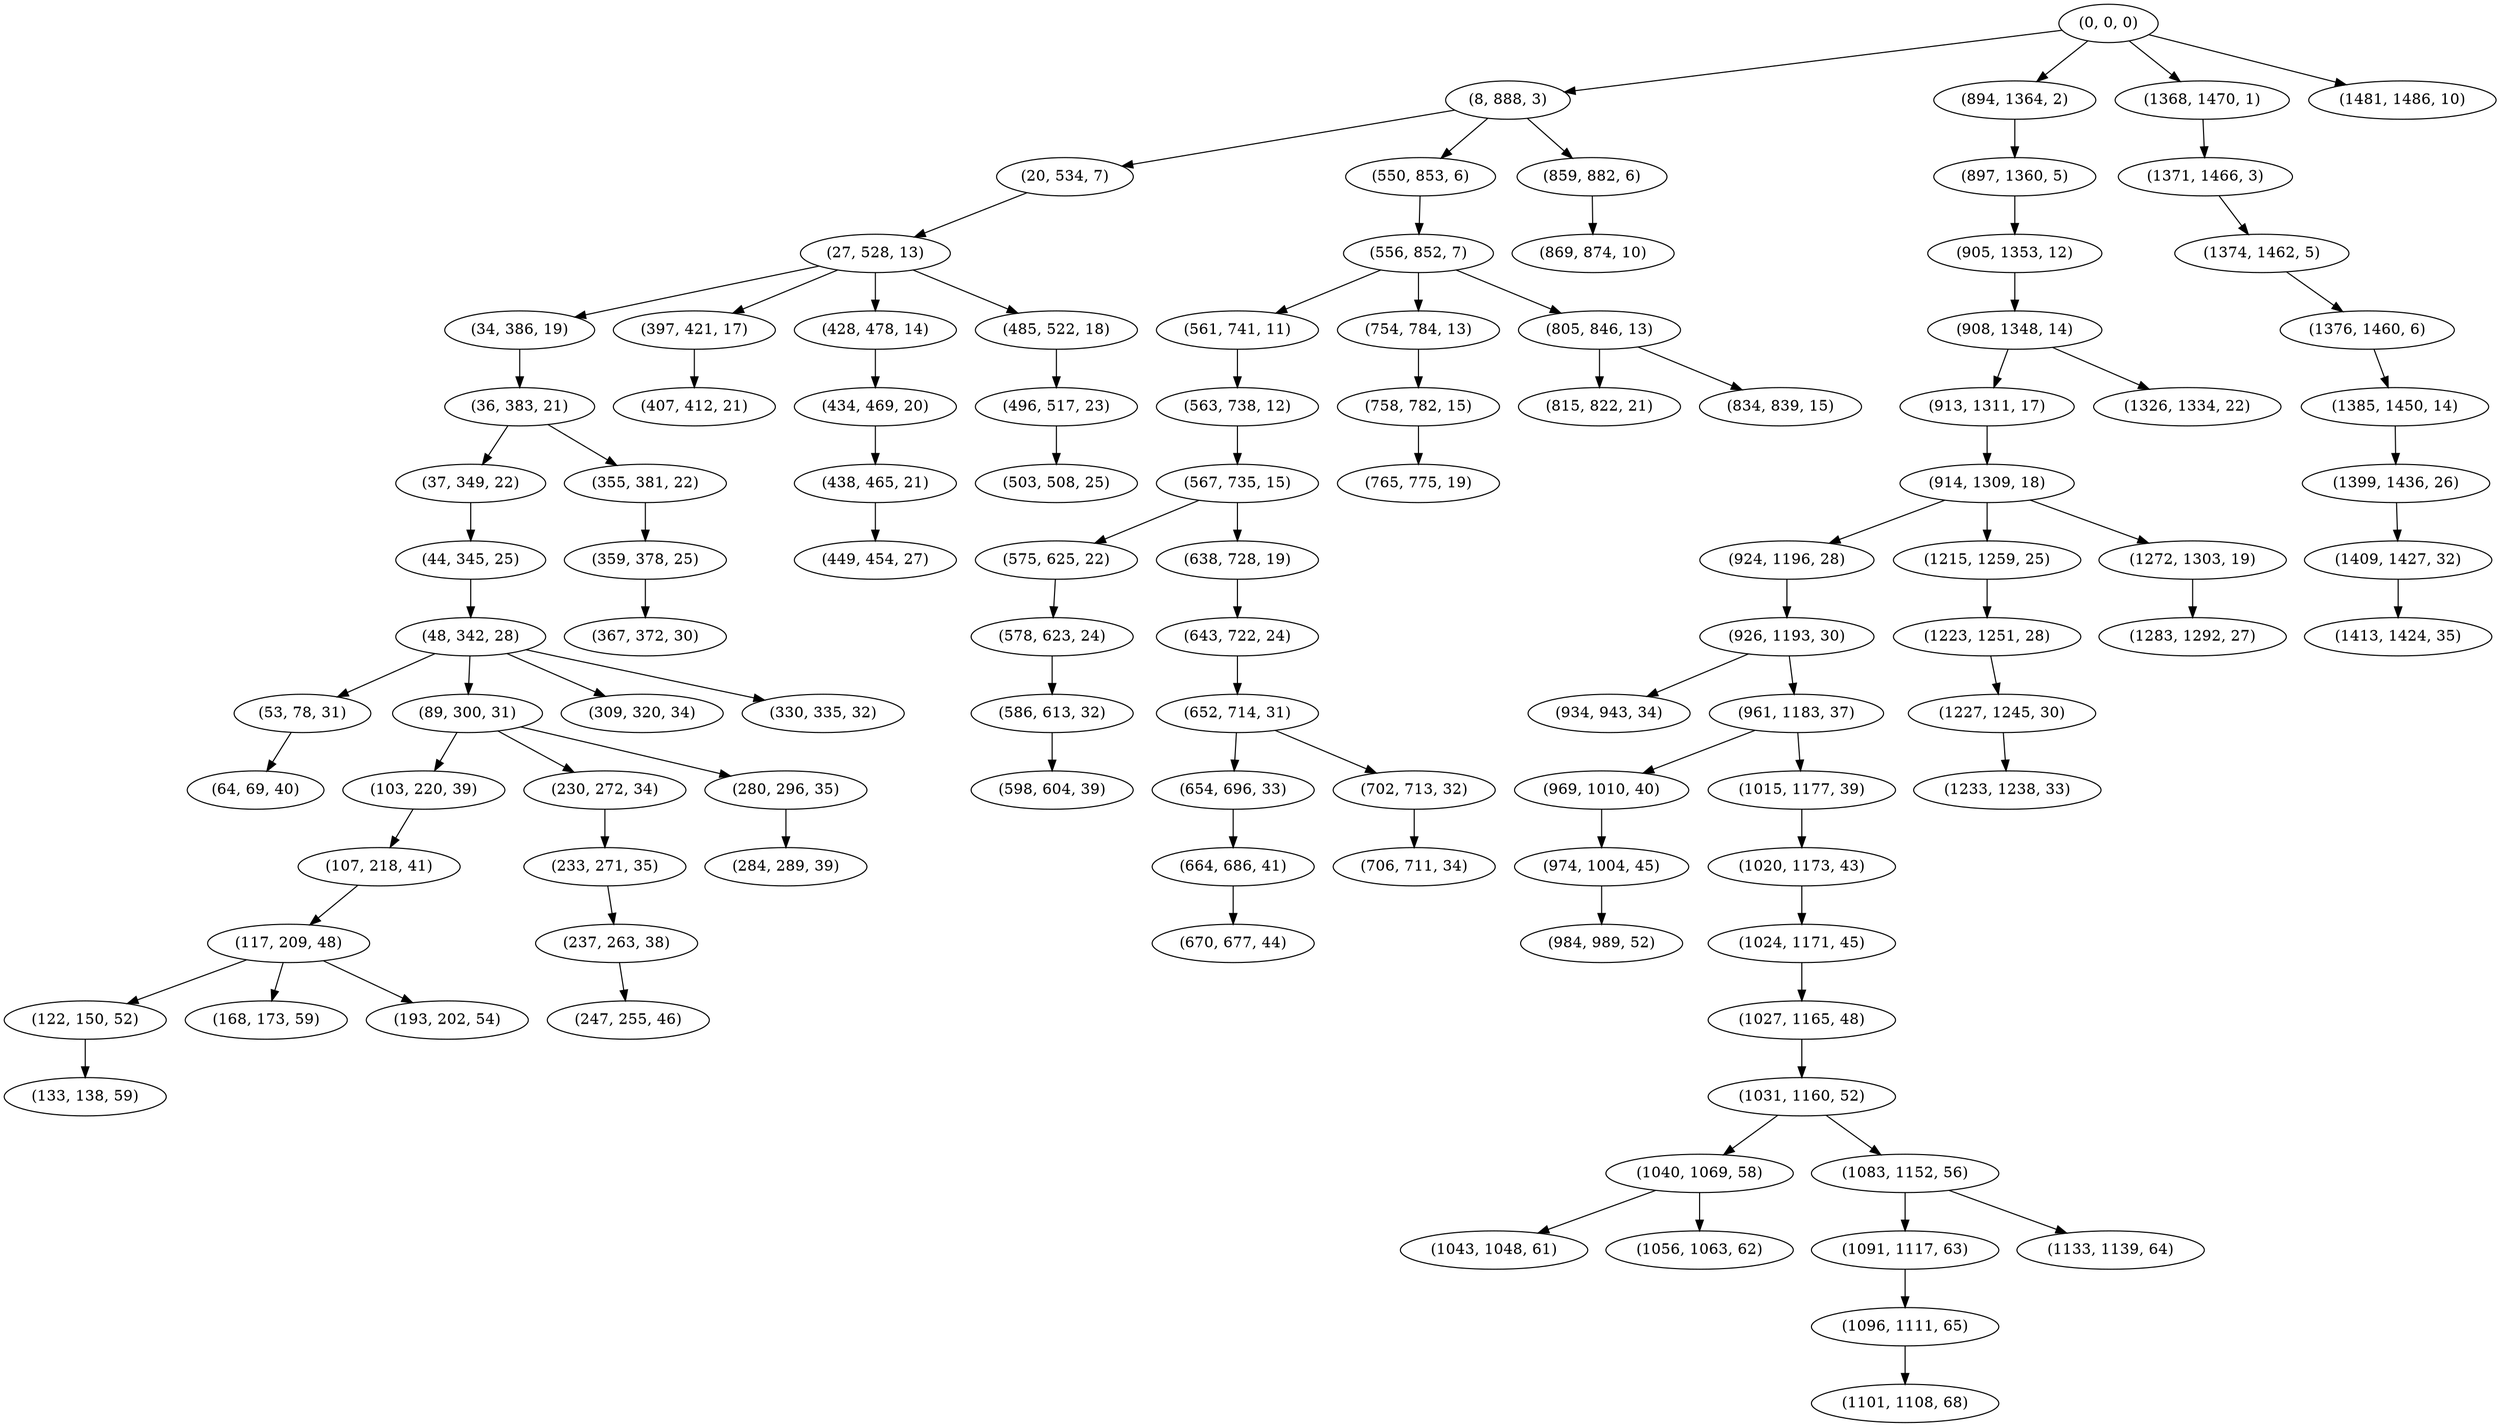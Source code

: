 digraph tree {
    "(0, 0, 0)";
    "(8, 888, 3)";
    "(20, 534, 7)";
    "(27, 528, 13)";
    "(34, 386, 19)";
    "(36, 383, 21)";
    "(37, 349, 22)";
    "(44, 345, 25)";
    "(48, 342, 28)";
    "(53, 78, 31)";
    "(64, 69, 40)";
    "(89, 300, 31)";
    "(103, 220, 39)";
    "(107, 218, 41)";
    "(117, 209, 48)";
    "(122, 150, 52)";
    "(133, 138, 59)";
    "(168, 173, 59)";
    "(193, 202, 54)";
    "(230, 272, 34)";
    "(233, 271, 35)";
    "(237, 263, 38)";
    "(247, 255, 46)";
    "(280, 296, 35)";
    "(284, 289, 39)";
    "(309, 320, 34)";
    "(330, 335, 32)";
    "(355, 381, 22)";
    "(359, 378, 25)";
    "(367, 372, 30)";
    "(397, 421, 17)";
    "(407, 412, 21)";
    "(428, 478, 14)";
    "(434, 469, 20)";
    "(438, 465, 21)";
    "(449, 454, 27)";
    "(485, 522, 18)";
    "(496, 517, 23)";
    "(503, 508, 25)";
    "(550, 853, 6)";
    "(556, 852, 7)";
    "(561, 741, 11)";
    "(563, 738, 12)";
    "(567, 735, 15)";
    "(575, 625, 22)";
    "(578, 623, 24)";
    "(586, 613, 32)";
    "(598, 604, 39)";
    "(638, 728, 19)";
    "(643, 722, 24)";
    "(652, 714, 31)";
    "(654, 696, 33)";
    "(664, 686, 41)";
    "(670, 677, 44)";
    "(702, 713, 32)";
    "(706, 711, 34)";
    "(754, 784, 13)";
    "(758, 782, 15)";
    "(765, 775, 19)";
    "(805, 846, 13)";
    "(815, 822, 21)";
    "(834, 839, 15)";
    "(859, 882, 6)";
    "(869, 874, 10)";
    "(894, 1364, 2)";
    "(897, 1360, 5)";
    "(905, 1353, 12)";
    "(908, 1348, 14)";
    "(913, 1311, 17)";
    "(914, 1309, 18)";
    "(924, 1196, 28)";
    "(926, 1193, 30)";
    "(934, 943, 34)";
    "(961, 1183, 37)";
    "(969, 1010, 40)";
    "(974, 1004, 45)";
    "(984, 989, 52)";
    "(1015, 1177, 39)";
    "(1020, 1173, 43)";
    "(1024, 1171, 45)";
    "(1027, 1165, 48)";
    "(1031, 1160, 52)";
    "(1040, 1069, 58)";
    "(1043, 1048, 61)";
    "(1056, 1063, 62)";
    "(1083, 1152, 56)";
    "(1091, 1117, 63)";
    "(1096, 1111, 65)";
    "(1101, 1108, 68)";
    "(1133, 1139, 64)";
    "(1215, 1259, 25)";
    "(1223, 1251, 28)";
    "(1227, 1245, 30)";
    "(1233, 1238, 33)";
    "(1272, 1303, 19)";
    "(1283, 1292, 27)";
    "(1326, 1334, 22)";
    "(1368, 1470, 1)";
    "(1371, 1466, 3)";
    "(1374, 1462, 5)";
    "(1376, 1460, 6)";
    "(1385, 1450, 14)";
    "(1399, 1436, 26)";
    "(1409, 1427, 32)";
    "(1413, 1424, 35)";
    "(1481, 1486, 10)";
    "(0, 0, 0)" -> "(8, 888, 3)";
    "(0, 0, 0)" -> "(894, 1364, 2)";
    "(0, 0, 0)" -> "(1368, 1470, 1)";
    "(0, 0, 0)" -> "(1481, 1486, 10)";
    "(8, 888, 3)" -> "(20, 534, 7)";
    "(8, 888, 3)" -> "(550, 853, 6)";
    "(8, 888, 3)" -> "(859, 882, 6)";
    "(20, 534, 7)" -> "(27, 528, 13)";
    "(27, 528, 13)" -> "(34, 386, 19)";
    "(27, 528, 13)" -> "(397, 421, 17)";
    "(27, 528, 13)" -> "(428, 478, 14)";
    "(27, 528, 13)" -> "(485, 522, 18)";
    "(34, 386, 19)" -> "(36, 383, 21)";
    "(36, 383, 21)" -> "(37, 349, 22)";
    "(36, 383, 21)" -> "(355, 381, 22)";
    "(37, 349, 22)" -> "(44, 345, 25)";
    "(44, 345, 25)" -> "(48, 342, 28)";
    "(48, 342, 28)" -> "(53, 78, 31)";
    "(48, 342, 28)" -> "(89, 300, 31)";
    "(48, 342, 28)" -> "(309, 320, 34)";
    "(48, 342, 28)" -> "(330, 335, 32)";
    "(53, 78, 31)" -> "(64, 69, 40)";
    "(89, 300, 31)" -> "(103, 220, 39)";
    "(89, 300, 31)" -> "(230, 272, 34)";
    "(89, 300, 31)" -> "(280, 296, 35)";
    "(103, 220, 39)" -> "(107, 218, 41)";
    "(107, 218, 41)" -> "(117, 209, 48)";
    "(117, 209, 48)" -> "(122, 150, 52)";
    "(117, 209, 48)" -> "(168, 173, 59)";
    "(117, 209, 48)" -> "(193, 202, 54)";
    "(122, 150, 52)" -> "(133, 138, 59)";
    "(230, 272, 34)" -> "(233, 271, 35)";
    "(233, 271, 35)" -> "(237, 263, 38)";
    "(237, 263, 38)" -> "(247, 255, 46)";
    "(280, 296, 35)" -> "(284, 289, 39)";
    "(355, 381, 22)" -> "(359, 378, 25)";
    "(359, 378, 25)" -> "(367, 372, 30)";
    "(397, 421, 17)" -> "(407, 412, 21)";
    "(428, 478, 14)" -> "(434, 469, 20)";
    "(434, 469, 20)" -> "(438, 465, 21)";
    "(438, 465, 21)" -> "(449, 454, 27)";
    "(485, 522, 18)" -> "(496, 517, 23)";
    "(496, 517, 23)" -> "(503, 508, 25)";
    "(550, 853, 6)" -> "(556, 852, 7)";
    "(556, 852, 7)" -> "(561, 741, 11)";
    "(556, 852, 7)" -> "(754, 784, 13)";
    "(556, 852, 7)" -> "(805, 846, 13)";
    "(561, 741, 11)" -> "(563, 738, 12)";
    "(563, 738, 12)" -> "(567, 735, 15)";
    "(567, 735, 15)" -> "(575, 625, 22)";
    "(567, 735, 15)" -> "(638, 728, 19)";
    "(575, 625, 22)" -> "(578, 623, 24)";
    "(578, 623, 24)" -> "(586, 613, 32)";
    "(586, 613, 32)" -> "(598, 604, 39)";
    "(638, 728, 19)" -> "(643, 722, 24)";
    "(643, 722, 24)" -> "(652, 714, 31)";
    "(652, 714, 31)" -> "(654, 696, 33)";
    "(652, 714, 31)" -> "(702, 713, 32)";
    "(654, 696, 33)" -> "(664, 686, 41)";
    "(664, 686, 41)" -> "(670, 677, 44)";
    "(702, 713, 32)" -> "(706, 711, 34)";
    "(754, 784, 13)" -> "(758, 782, 15)";
    "(758, 782, 15)" -> "(765, 775, 19)";
    "(805, 846, 13)" -> "(815, 822, 21)";
    "(805, 846, 13)" -> "(834, 839, 15)";
    "(859, 882, 6)" -> "(869, 874, 10)";
    "(894, 1364, 2)" -> "(897, 1360, 5)";
    "(897, 1360, 5)" -> "(905, 1353, 12)";
    "(905, 1353, 12)" -> "(908, 1348, 14)";
    "(908, 1348, 14)" -> "(913, 1311, 17)";
    "(908, 1348, 14)" -> "(1326, 1334, 22)";
    "(913, 1311, 17)" -> "(914, 1309, 18)";
    "(914, 1309, 18)" -> "(924, 1196, 28)";
    "(914, 1309, 18)" -> "(1215, 1259, 25)";
    "(914, 1309, 18)" -> "(1272, 1303, 19)";
    "(924, 1196, 28)" -> "(926, 1193, 30)";
    "(926, 1193, 30)" -> "(934, 943, 34)";
    "(926, 1193, 30)" -> "(961, 1183, 37)";
    "(961, 1183, 37)" -> "(969, 1010, 40)";
    "(961, 1183, 37)" -> "(1015, 1177, 39)";
    "(969, 1010, 40)" -> "(974, 1004, 45)";
    "(974, 1004, 45)" -> "(984, 989, 52)";
    "(1015, 1177, 39)" -> "(1020, 1173, 43)";
    "(1020, 1173, 43)" -> "(1024, 1171, 45)";
    "(1024, 1171, 45)" -> "(1027, 1165, 48)";
    "(1027, 1165, 48)" -> "(1031, 1160, 52)";
    "(1031, 1160, 52)" -> "(1040, 1069, 58)";
    "(1031, 1160, 52)" -> "(1083, 1152, 56)";
    "(1040, 1069, 58)" -> "(1043, 1048, 61)";
    "(1040, 1069, 58)" -> "(1056, 1063, 62)";
    "(1083, 1152, 56)" -> "(1091, 1117, 63)";
    "(1083, 1152, 56)" -> "(1133, 1139, 64)";
    "(1091, 1117, 63)" -> "(1096, 1111, 65)";
    "(1096, 1111, 65)" -> "(1101, 1108, 68)";
    "(1215, 1259, 25)" -> "(1223, 1251, 28)";
    "(1223, 1251, 28)" -> "(1227, 1245, 30)";
    "(1227, 1245, 30)" -> "(1233, 1238, 33)";
    "(1272, 1303, 19)" -> "(1283, 1292, 27)";
    "(1368, 1470, 1)" -> "(1371, 1466, 3)";
    "(1371, 1466, 3)" -> "(1374, 1462, 5)";
    "(1374, 1462, 5)" -> "(1376, 1460, 6)";
    "(1376, 1460, 6)" -> "(1385, 1450, 14)";
    "(1385, 1450, 14)" -> "(1399, 1436, 26)";
    "(1399, 1436, 26)" -> "(1409, 1427, 32)";
    "(1409, 1427, 32)" -> "(1413, 1424, 35)";
}
